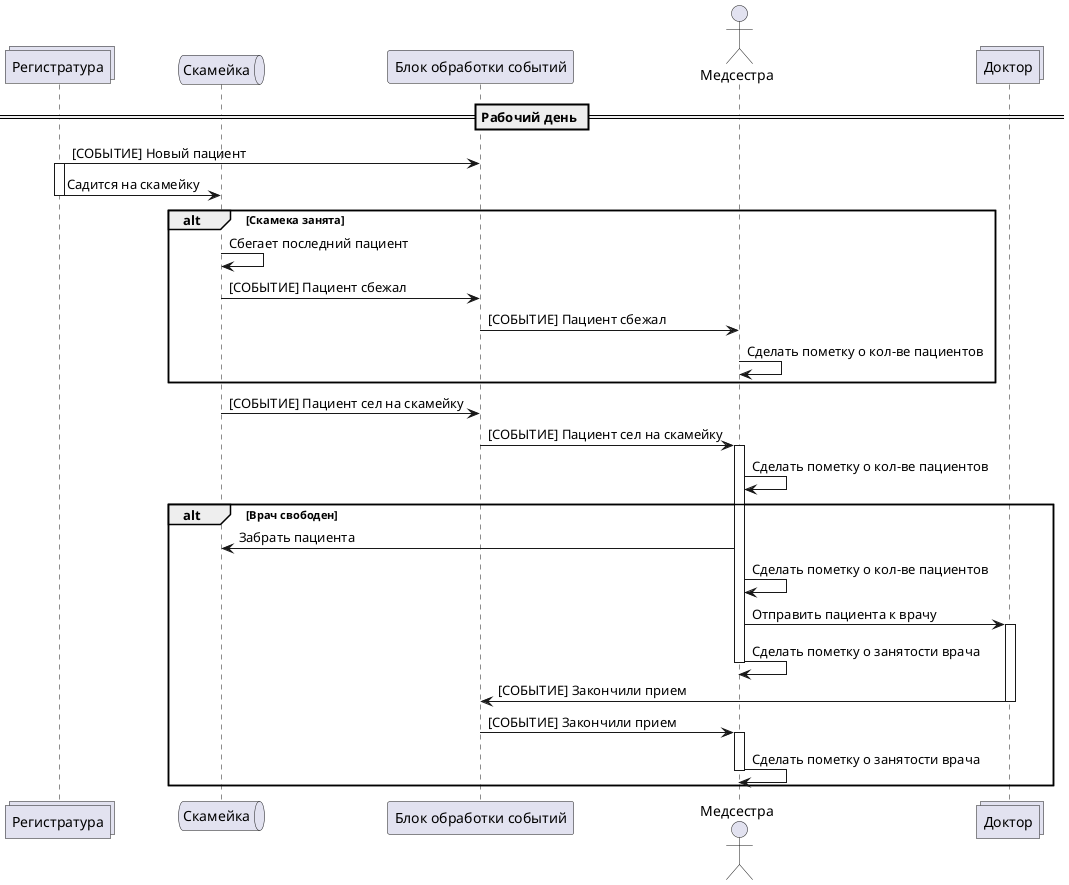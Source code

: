 @startuml Sequence


== Рабочий день ==
collections "Регистратура" as lobby
queue "Скамейка" as bench
participant  "Блок обработки событий" as eventManager
actor "Медсестра" as nurse
collections "Доктор" as doctor 

lobby -> eventManager : [СОБЫТИЕ] Новый пациент
activate lobby
lobby -> bench : Садится на скамейку
deactivate lobby
alt Скамека занята
    bench -> bench : Сбегает последний пациент
    bench -> eventManager : [СОБЫТИЕ] Пациент сбежал
    eventManager -> nurse : [СОБЫТИЕ] Пациент сбежал
    nurse -> nurse : Сделать пометку о кол-ве пациентов
end

bench -> eventManager : [СОБЫТИЕ] Пациент сел на скамейку
eventManager -> nurse : [СОБЫТИЕ] Пациент сел на скамейку
activate nurse
nurse -> nurse : Сделать пометку о кол-ве пациентов
alt Врач свободен
    nurse -> bench : Забрать пациента
    nurse -> nurse : Сделать пометку о кол-ве пациентов
    nurse -> doctor : Отправить пациента к врачу
    activate doctor
    nurse -> nurse : Сделать пометку о занятости врача
    deactivate nurse
    doctor -> eventManager : [СОБЫТИЕ] Закончили прием
    deactivate doctor

    eventManager -> nurse : [СОБЫТИЕ] Закончили прием
    activate nurse
    nurse -> nurse : Сделать пометку о занятости врача
    deactivate nurse
end



    

@enduml